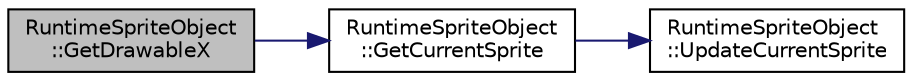 digraph "RuntimeSpriteObject::GetDrawableX"
{
  edge [fontname="Helvetica",fontsize="10",labelfontname="Helvetica",labelfontsize="10"];
  node [fontname="Helvetica",fontsize="10",shape=record];
  rankdir="LR";
  Node1 [label="RuntimeSpriteObject\l::GetDrawableX",height=0.2,width=0.4,color="black", fillcolor="grey75", style="filled", fontcolor="black"];
  Node1 -> Node2 [color="midnightblue",fontsize="10",style="solid",fontname="Helvetica"];
  Node2 [label="RuntimeSpriteObject\l::GetCurrentSprite",height=0.2,width=0.4,color="black", fillcolor="white", style="filled",URL="$dd/d1a/class_runtime_sprite_object.html#a3a461be84dfca2e5e11ce16fdaf30a91",tooltip="Get the current gd::Sprite being displayed. "];
  Node2 -> Node3 [color="midnightblue",fontsize="10",style="solid",fontname="Helvetica"];
  Node3 [label="RuntimeSpriteObject\l::UpdateCurrentSprite",height=0.2,width=0.4,color="black", fillcolor="white", style="filled",URL="$dd/d1a/class_runtime_sprite_object.html#a51a1331cb303af16df425f5bbafd0ad0",tooltip="Update the SFML sprite according to position, angle and all parameters of the object. "];
}
